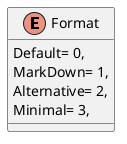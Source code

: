 @startuml
enum Format {
    Default= 0,
    MarkDown= 1,
    Alternative= 2,
    Minimal= 3,
}
@enduml
